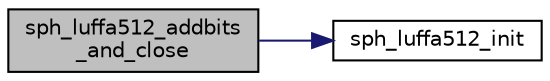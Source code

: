 digraph "sph_luffa512_addbits_and_close"
{
 // LATEX_PDF_SIZE
  edge [fontname="Helvetica",fontsize="10",labelfontname="Helvetica",labelfontsize="10"];
  node [fontname="Helvetica",fontsize="10",shape=record];
  rankdir="LR";
  Node22 [label="sph_luffa512_addbits\l_and_close",height=0.2,width=0.4,color="black", fillcolor="grey75", style="filled", fontcolor="black",tooltip=" "];
  Node22 -> Node23 [color="midnightblue",fontsize="10",style="solid",fontname="Helvetica"];
  Node23 [label="sph_luffa512_init",height=0.2,width=0.4,color="black", fillcolor="white", style="filled",URL="$sph__luffa_8h.html#ac3dafb6e61b453015ce1d8aeedad99bc",tooltip=" "];
}
